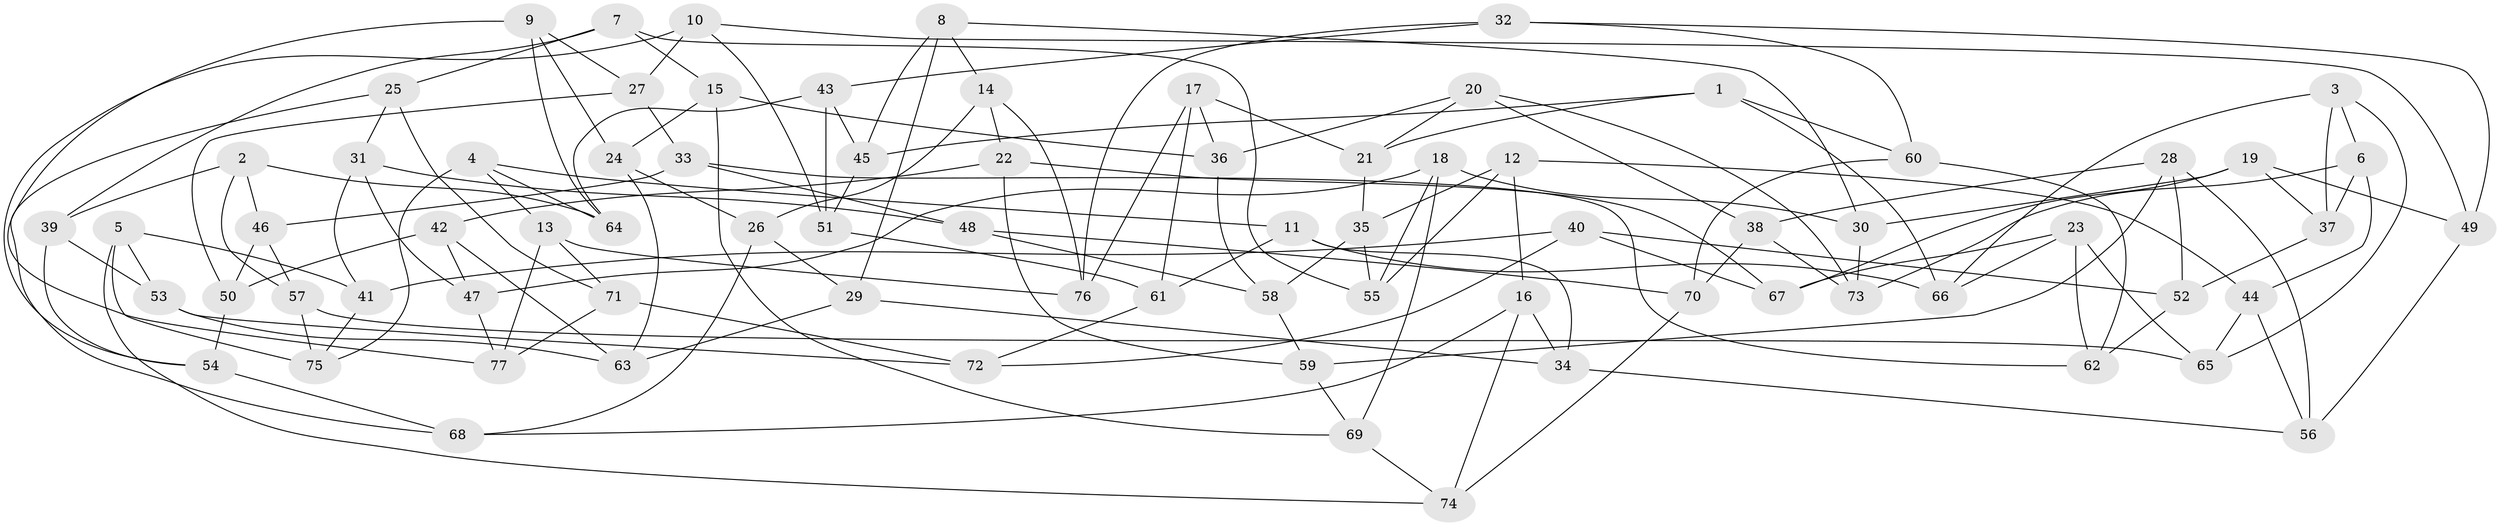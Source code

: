 // Generated by graph-tools (version 1.1) at 2025/16/03/09/25 04:16:21]
// undirected, 77 vertices, 154 edges
graph export_dot {
graph [start="1"]
  node [color=gray90,style=filled];
  1;
  2;
  3;
  4;
  5;
  6;
  7;
  8;
  9;
  10;
  11;
  12;
  13;
  14;
  15;
  16;
  17;
  18;
  19;
  20;
  21;
  22;
  23;
  24;
  25;
  26;
  27;
  28;
  29;
  30;
  31;
  32;
  33;
  34;
  35;
  36;
  37;
  38;
  39;
  40;
  41;
  42;
  43;
  44;
  45;
  46;
  47;
  48;
  49;
  50;
  51;
  52;
  53;
  54;
  55;
  56;
  57;
  58;
  59;
  60;
  61;
  62;
  63;
  64;
  65;
  66;
  67;
  68;
  69;
  70;
  71;
  72;
  73;
  74;
  75;
  76;
  77;
  1 -- 45;
  1 -- 60;
  1 -- 66;
  1 -- 21;
  2 -- 57;
  2 -- 64;
  2 -- 46;
  2 -- 39;
  3 -- 66;
  3 -- 6;
  3 -- 37;
  3 -- 65;
  4 -- 64;
  4 -- 75;
  4 -- 13;
  4 -- 11;
  5 -- 75;
  5 -- 53;
  5 -- 74;
  5 -- 41;
  6 -- 44;
  6 -- 73;
  6 -- 37;
  7 -- 25;
  7 -- 15;
  7 -- 39;
  7 -- 55;
  8 -- 30;
  8 -- 29;
  8 -- 45;
  8 -- 14;
  9 -- 64;
  9 -- 27;
  9 -- 77;
  9 -- 24;
  10 -- 54;
  10 -- 49;
  10 -- 27;
  10 -- 51;
  11 -- 34;
  11 -- 61;
  11 -- 66;
  12 -- 44;
  12 -- 35;
  12 -- 16;
  12 -- 55;
  13 -- 76;
  13 -- 71;
  13 -- 77;
  14 -- 22;
  14 -- 26;
  14 -- 76;
  15 -- 69;
  15 -- 36;
  15 -- 24;
  16 -- 68;
  16 -- 74;
  16 -- 34;
  17 -- 76;
  17 -- 61;
  17 -- 21;
  17 -- 36;
  18 -- 69;
  18 -- 30;
  18 -- 55;
  18 -- 47;
  19 -- 49;
  19 -- 30;
  19 -- 67;
  19 -- 37;
  20 -- 21;
  20 -- 38;
  20 -- 36;
  20 -- 73;
  21 -- 35;
  22 -- 59;
  22 -- 42;
  22 -- 67;
  23 -- 65;
  23 -- 66;
  23 -- 62;
  23 -- 67;
  24 -- 26;
  24 -- 63;
  25 -- 68;
  25 -- 71;
  25 -- 31;
  26 -- 29;
  26 -- 68;
  27 -- 50;
  27 -- 33;
  28 -- 52;
  28 -- 38;
  28 -- 59;
  28 -- 56;
  29 -- 34;
  29 -- 63;
  30 -- 73;
  31 -- 48;
  31 -- 47;
  31 -- 41;
  32 -- 43;
  32 -- 60;
  32 -- 49;
  32 -- 76;
  33 -- 48;
  33 -- 46;
  33 -- 62;
  34 -- 56;
  35 -- 55;
  35 -- 58;
  36 -- 58;
  37 -- 52;
  38 -- 73;
  38 -- 70;
  39 -- 54;
  39 -- 53;
  40 -- 52;
  40 -- 67;
  40 -- 41;
  40 -- 72;
  41 -- 75;
  42 -- 50;
  42 -- 47;
  42 -- 63;
  43 -- 64;
  43 -- 45;
  43 -- 51;
  44 -- 56;
  44 -- 65;
  45 -- 51;
  46 -- 50;
  46 -- 57;
  47 -- 77;
  48 -- 58;
  48 -- 70;
  49 -- 56;
  50 -- 54;
  51 -- 61;
  52 -- 62;
  53 -- 72;
  53 -- 63;
  54 -- 68;
  57 -- 65;
  57 -- 75;
  58 -- 59;
  59 -- 69;
  60 -- 70;
  60 -- 62;
  61 -- 72;
  69 -- 74;
  70 -- 74;
  71 -- 77;
  71 -- 72;
}
